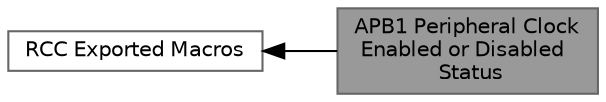 digraph "APB1 Peripheral Clock Enabled or Disabled Status"
{
 // LATEX_PDF_SIZE
  bgcolor="transparent";
  edge [fontname=Helvetica,fontsize=10,labelfontname=Helvetica,labelfontsize=10];
  node [fontname=Helvetica,fontsize=10,shape=box,height=0.2,width=0.4];
  rankdir=LR;
  Node1 [id="Node000001",label="APB1 Peripheral Clock\l Enabled or Disabled\l Status",height=0.2,width=0.4,color="gray40", fillcolor="grey60", style="filled", fontcolor="black",tooltip="Check whether the APB1 peripheral clock is enabled or not."];
  Node2 [id="Node000002",label="RCC Exported Macros",height=0.2,width=0.4,color="grey40", fillcolor="white", style="filled",URL="$group___r_c_c___exported___macros.html",tooltip=" "];
  Node2->Node1 [shape=plaintext, dir="back", style="solid"];
}
